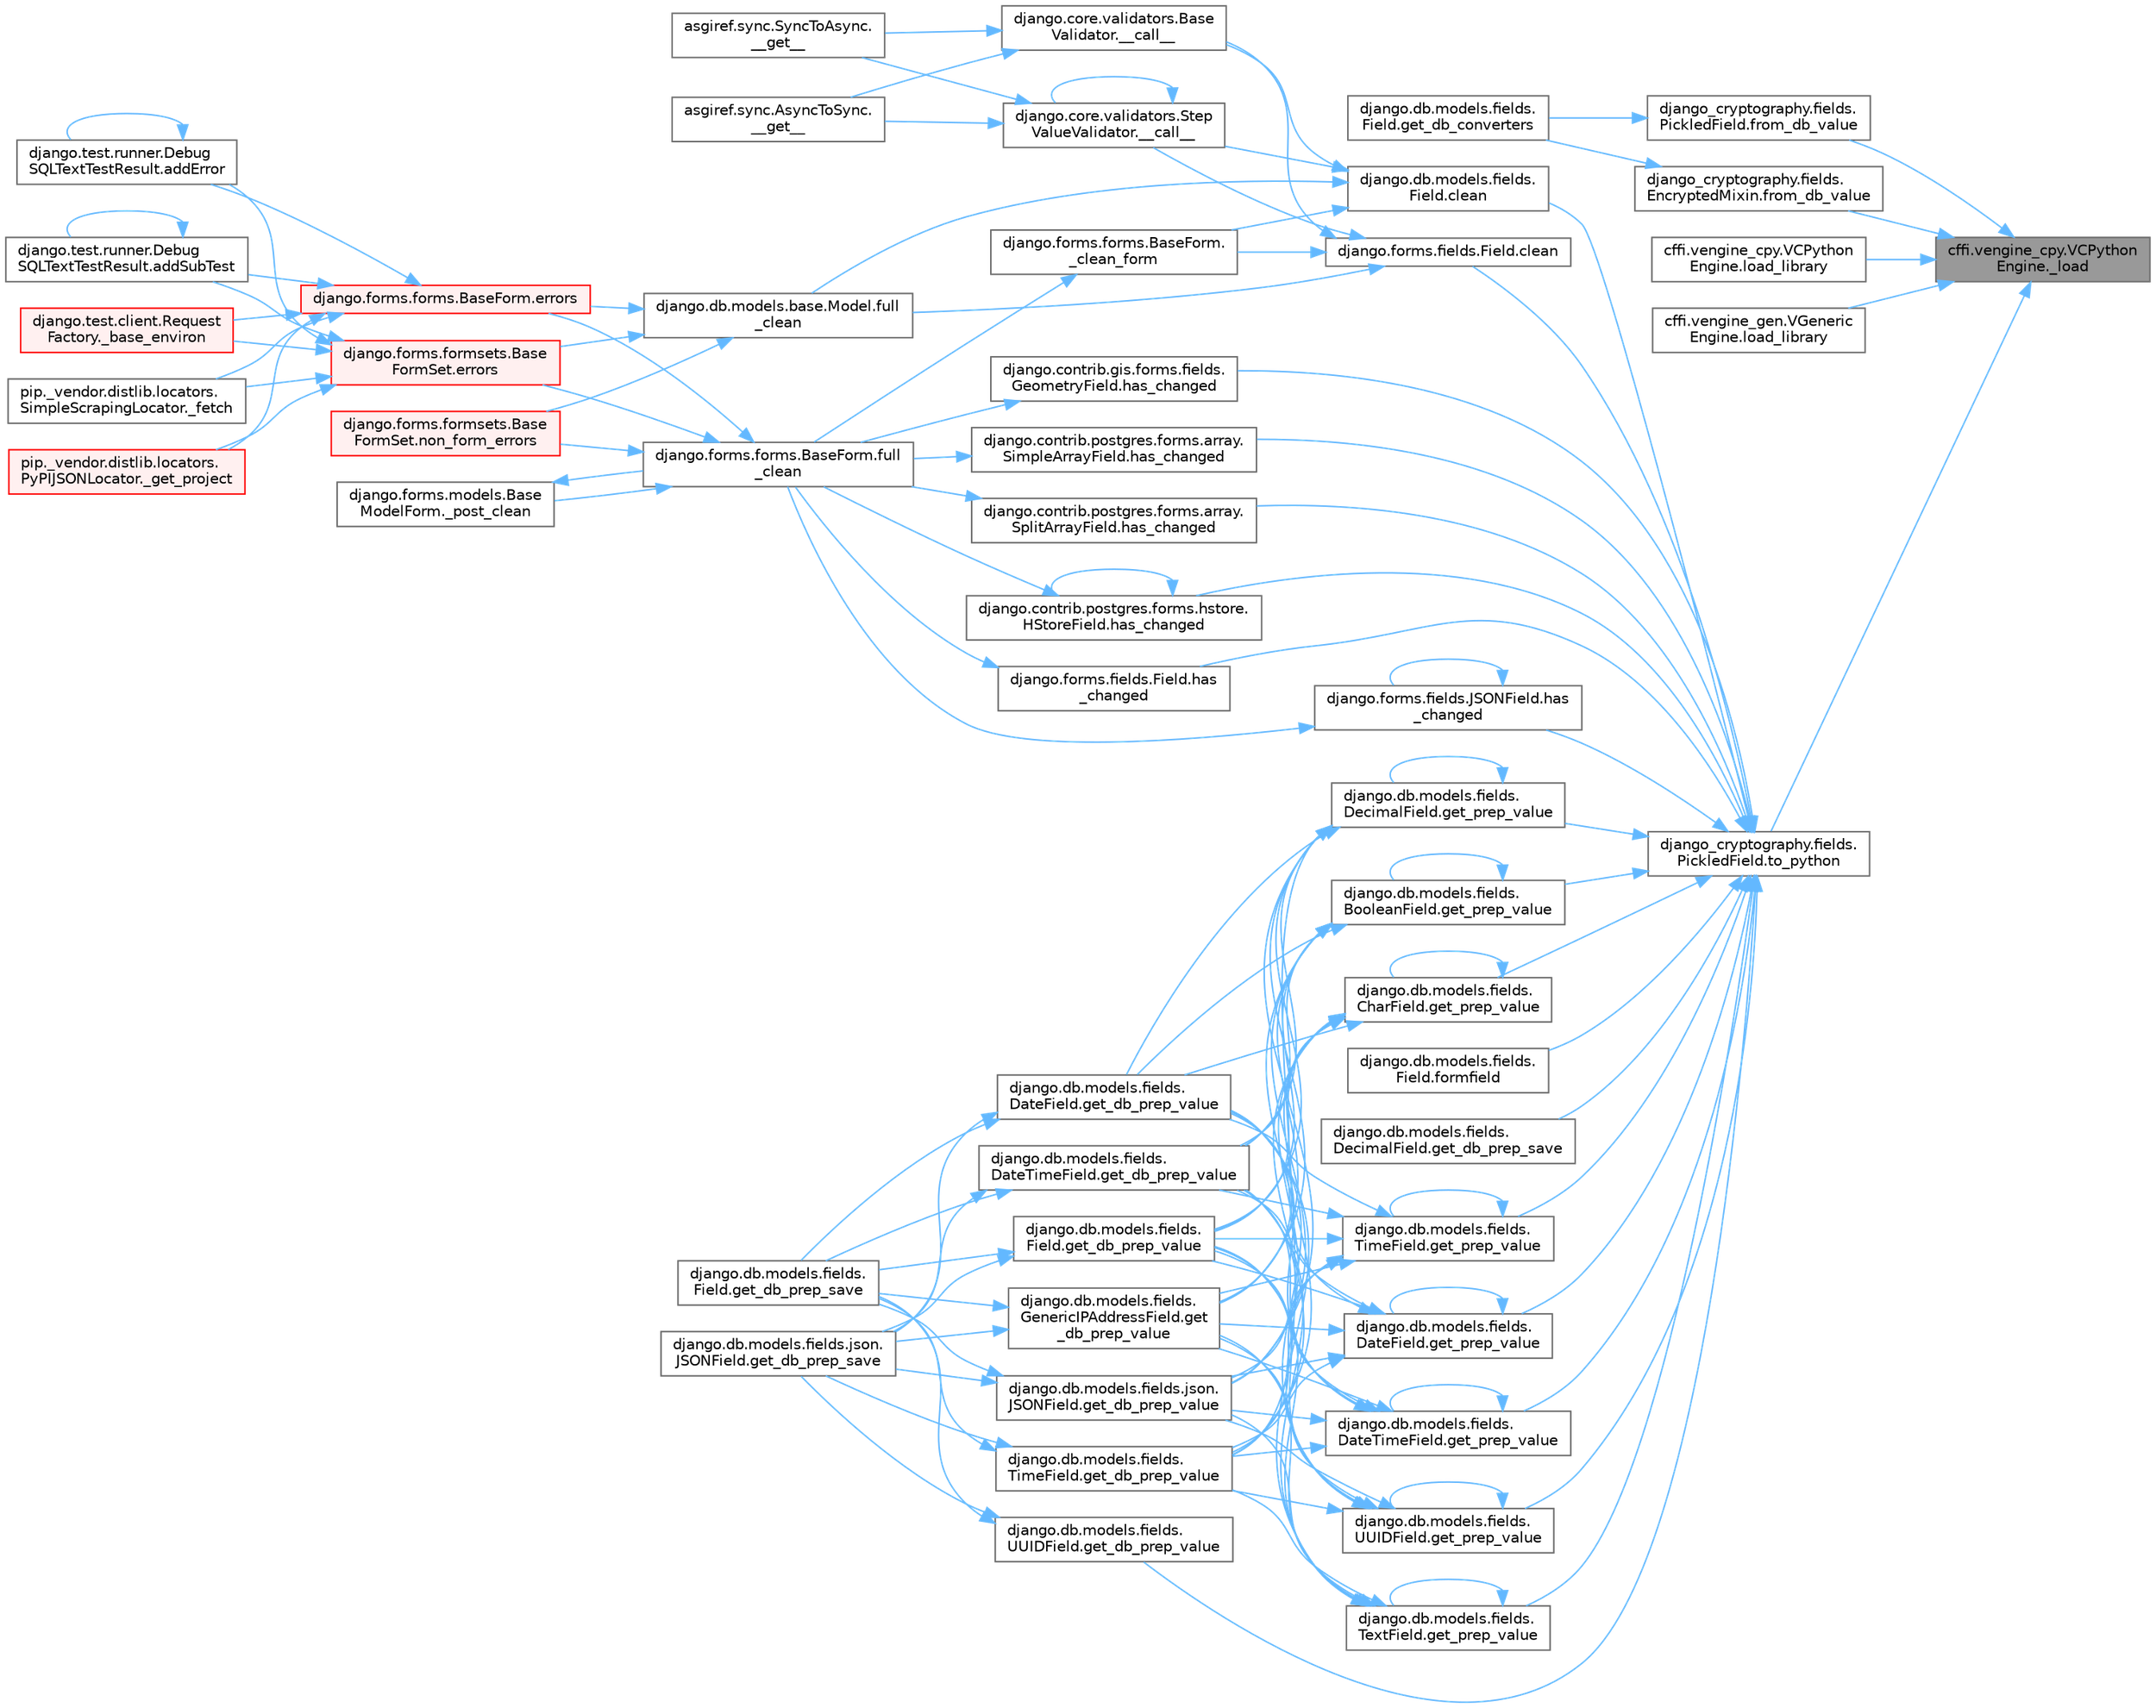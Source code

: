 digraph "cffi.vengine_cpy.VCPythonEngine._load"
{
 // LATEX_PDF_SIZE
  bgcolor="transparent";
  edge [fontname=Helvetica,fontsize=10,labelfontname=Helvetica,labelfontsize=10];
  node [fontname=Helvetica,fontsize=10,shape=box,height=0.2,width=0.4];
  rankdir="RL";
  Node1 [id="Node000001",label="cffi.vengine_cpy.VCPython\lEngine._load",height=0.2,width=0.4,color="gray40", fillcolor="grey60", style="filled", fontcolor="black",tooltip=" "];
  Node1 -> Node2 [id="edge1_Node000001_Node000002",dir="back",color="steelblue1",style="solid",tooltip=" "];
  Node2 [id="Node000002",label="django_cryptography.fields.\lEncryptedMixin.from_db_value",height=0.2,width=0.4,color="grey40", fillcolor="white", style="filled",URL="$classdjango__cryptography_1_1fields_1_1_encrypted_mixin.html#a680c59f81c920670a3caf7ac3f0d05f7",tooltip=" "];
  Node2 -> Node3 [id="edge2_Node000002_Node000003",dir="back",color="steelblue1",style="solid",tooltip=" "];
  Node3 [id="Node000003",label="django.db.models.fields.\lField.get_db_converters",height=0.2,width=0.4,color="grey40", fillcolor="white", style="filled",URL="$classdjango_1_1db_1_1models_1_1fields_1_1_field.html#acba95fe9b50d3d41a1896dc560c6cc31",tooltip=" "];
  Node1 -> Node4 [id="edge3_Node000001_Node000004",dir="back",color="steelblue1",style="solid",tooltip=" "];
  Node4 [id="Node000004",label="django_cryptography.fields.\lPickledField.from_db_value",height=0.2,width=0.4,color="grey40", fillcolor="white", style="filled",URL="$classdjango__cryptography_1_1fields_1_1_pickled_field.html#ae2974258297da8ac115479a9dfceb8b7",tooltip=" "];
  Node4 -> Node3 [id="edge4_Node000004_Node000003",dir="back",color="steelblue1",style="solid",tooltip=" "];
  Node1 -> Node5 [id="edge5_Node000001_Node000005",dir="back",color="steelblue1",style="solid",tooltip=" "];
  Node5 [id="Node000005",label="cffi.vengine_cpy.VCPython\lEngine.load_library",height=0.2,width=0.4,color="grey40", fillcolor="white", style="filled",URL="$classcffi_1_1vengine__cpy_1_1_v_c_python_engine.html#a6b70ae654d6634206ca015849c05dc87",tooltip=" "];
  Node1 -> Node6 [id="edge6_Node000001_Node000006",dir="back",color="steelblue1",style="solid",tooltip=" "];
  Node6 [id="Node000006",label="cffi.vengine_gen.VGeneric\lEngine.load_library",height=0.2,width=0.4,color="grey40", fillcolor="white", style="filled",URL="$classcffi_1_1vengine__gen_1_1_v_generic_engine.html#a5e15ef2401dc481cafa344f0d1ab40b7",tooltip=" "];
  Node1 -> Node7 [id="edge7_Node000001_Node000007",dir="back",color="steelblue1",style="solid",tooltip=" "];
  Node7 [id="Node000007",label="django_cryptography.fields.\lPickledField.to_python",height=0.2,width=0.4,color="grey40", fillcolor="white", style="filled",URL="$classdjango__cryptography_1_1fields_1_1_pickled_field.html#ac3e65c207768dd6d72b9ecbe81ba6b29",tooltip=" "];
  Node7 -> Node8 [id="edge8_Node000007_Node000008",dir="back",color="steelblue1",style="solid",tooltip=" "];
  Node8 [id="Node000008",label="django.db.models.fields.\lField.clean",height=0.2,width=0.4,color="grey40", fillcolor="white", style="filled",URL="$classdjango_1_1db_1_1models_1_1fields_1_1_field.html#a4882fa20e9148ee8315b937e9cea41bf",tooltip=" "];
  Node8 -> Node9 [id="edge9_Node000008_Node000009",dir="back",color="steelblue1",style="solid",tooltip=" "];
  Node9 [id="Node000009",label="django.core.validators.Base\lValidator.__call__",height=0.2,width=0.4,color="grey40", fillcolor="white", style="filled",URL="$classdjango_1_1core_1_1validators_1_1_base_validator.html#ac718256582df714e061c6b927e045d12",tooltip=" "];
  Node9 -> Node10 [id="edge10_Node000009_Node000010",dir="back",color="steelblue1",style="solid",tooltip=" "];
  Node10 [id="Node000010",label="asgiref.sync.AsyncToSync.\l__get__",height=0.2,width=0.4,color="grey40", fillcolor="white", style="filled",URL="$classasgiref_1_1sync_1_1_async_to_sync.html#a23e9ef7a73da98dad9e3f4e65846969b",tooltip=" "];
  Node9 -> Node11 [id="edge11_Node000009_Node000011",dir="back",color="steelblue1",style="solid",tooltip=" "];
  Node11 [id="Node000011",label="asgiref.sync.SyncToAsync.\l__get__",height=0.2,width=0.4,color="grey40", fillcolor="white", style="filled",URL="$classasgiref_1_1sync_1_1_sync_to_async.html#aebdfbe3f01079a529fd2f39810597381",tooltip=" "];
  Node8 -> Node12 [id="edge12_Node000008_Node000012",dir="back",color="steelblue1",style="solid",tooltip=" "];
  Node12 [id="Node000012",label="django.core.validators.Step\lValueValidator.__call__",height=0.2,width=0.4,color="grey40", fillcolor="white", style="filled",URL="$classdjango_1_1core_1_1validators_1_1_step_value_validator.html#aebdbf74fe74c5b999350df9c1852714c",tooltip=" "];
  Node12 -> Node12 [id="edge13_Node000012_Node000012",dir="back",color="steelblue1",style="solid",tooltip=" "];
  Node12 -> Node10 [id="edge14_Node000012_Node000010",dir="back",color="steelblue1",style="solid",tooltip=" "];
  Node12 -> Node11 [id="edge15_Node000012_Node000011",dir="back",color="steelblue1",style="solid",tooltip=" "];
  Node8 -> Node13 [id="edge16_Node000008_Node000013",dir="back",color="steelblue1",style="solid",tooltip=" "];
  Node13 [id="Node000013",label="django.forms.forms.BaseForm.\l_clean_form",height=0.2,width=0.4,color="grey40", fillcolor="white", style="filled",URL="$classdjango_1_1forms_1_1forms_1_1_base_form.html#ae5eed108001c1a75985b75174fe23f1f",tooltip=" "];
  Node13 -> Node14 [id="edge17_Node000013_Node000014",dir="back",color="steelblue1",style="solid",tooltip=" "];
  Node14 [id="Node000014",label="django.forms.forms.BaseForm.full\l_clean",height=0.2,width=0.4,color="grey40", fillcolor="white", style="filled",URL="$classdjango_1_1forms_1_1forms_1_1_base_form.html#a396d2448f658dc84a0f0b473ffaae918",tooltip=" "];
  Node14 -> Node15 [id="edge18_Node000014_Node000015",dir="back",color="steelblue1",style="solid",tooltip=" "];
  Node15 [id="Node000015",label="django.forms.models.Base\lModelForm._post_clean",height=0.2,width=0.4,color="grey40", fillcolor="white", style="filled",URL="$classdjango_1_1forms_1_1models_1_1_base_model_form.html#a83e1c0ea3ba97f3a496d07955d1bf124",tooltip=" "];
  Node15 -> Node14 [id="edge19_Node000015_Node000014",dir="back",color="steelblue1",style="solid",tooltip=" "];
  Node14 -> Node16 [id="edge20_Node000014_Node000016",dir="back",color="steelblue1",style="solid",tooltip=" "];
  Node16 [id="Node000016",label="django.forms.forms.BaseForm.errors",height=0.2,width=0.4,color="red", fillcolor="#FFF0F0", style="filled",URL="$classdjango_1_1forms_1_1forms_1_1_base_form.html#aca47cb75eb6c321d1c429b33eca94d49",tooltip=" "];
  Node16 -> Node17 [id="edge21_Node000016_Node000017",dir="back",color="steelblue1",style="solid",tooltip=" "];
  Node17 [id="Node000017",label="django.test.client.Request\lFactory._base_environ",height=0.2,width=0.4,color="red", fillcolor="#FFF0F0", style="filled",URL="$classdjango_1_1test_1_1client_1_1_request_factory.html#ab650654b992f4e9fc9e30bd0442973c1",tooltip=" "];
  Node16 -> Node602 [id="edge22_Node000016_Node000602",dir="back",color="steelblue1",style="solid",tooltip=" "];
  Node602 [id="Node000602",label="pip._vendor.distlib.locators.\lSimpleScrapingLocator._fetch",height=0.2,width=0.4,color="grey40", fillcolor="white", style="filled",URL="$classpip_1_1__vendor_1_1distlib_1_1locators_1_1_simple_scraping_locator.html#a72156eb8243de03d8881db3caaa60b8c",tooltip=" "];
  Node16 -> Node603 [id="edge23_Node000016_Node000603",dir="back",color="steelblue1",style="solid",tooltip=" "];
  Node603 [id="Node000603",label="pip._vendor.distlib.locators.\lPyPIJSONLocator._get_project",height=0.2,width=0.4,color="red", fillcolor="#FFF0F0", style="filled",URL="$classpip_1_1__vendor_1_1distlib_1_1locators_1_1_py_p_i_j_s_o_n_locator.html#ab5b95d18130e47c0bedca04d7b010bf6",tooltip=" "];
  Node16 -> Node1794 [id="edge24_Node000016_Node001794",dir="back",color="steelblue1",style="solid",tooltip=" "];
  Node1794 [id="Node001794",label="django.test.runner.Debug\lSQLTextTestResult.addError",height=0.2,width=0.4,color="grey40", fillcolor="white", style="filled",URL="$classdjango_1_1test_1_1runner_1_1_debug_s_q_l_text_test_result.html#a398c116f3b7d25563a21e81178271a8a",tooltip=" "];
  Node1794 -> Node1794 [id="edge25_Node001794_Node001794",dir="back",color="steelblue1",style="solid",tooltip=" "];
  Node16 -> Node1795 [id="edge26_Node000016_Node001795",dir="back",color="steelblue1",style="solid",tooltip=" "];
  Node1795 [id="Node001795",label="django.test.runner.Debug\lSQLTextTestResult.addSubTest",height=0.2,width=0.4,color="grey40", fillcolor="white", style="filled",URL="$classdjango_1_1test_1_1runner_1_1_debug_s_q_l_text_test_result.html#a65bae0538566d8bc532c972340744b1e",tooltip=" "];
  Node1795 -> Node1795 [id="edge27_Node001795_Node001795",dir="back",color="steelblue1",style="solid",tooltip=" "];
  Node14 -> Node601 [id="edge28_Node000014_Node000601",dir="back",color="steelblue1",style="solid",tooltip=" "];
  Node601 [id="Node000601",label="django.forms.formsets.Base\lFormSet.errors",height=0.2,width=0.4,color="red", fillcolor="#FFF0F0", style="filled",URL="$classdjango_1_1forms_1_1formsets_1_1_base_form_set.html#a9e249e2240c3ae2775249e3d3da42020",tooltip=" "];
  Node601 -> Node17 [id="edge29_Node000601_Node000017",dir="back",color="steelblue1",style="solid",tooltip=" "];
  Node601 -> Node602 [id="edge30_Node000601_Node000602",dir="back",color="steelblue1",style="solid",tooltip=" "];
  Node601 -> Node603 [id="edge31_Node000601_Node000603",dir="back",color="steelblue1",style="solid",tooltip=" "];
  Node601 -> Node1794 [id="edge32_Node000601_Node001794",dir="back",color="steelblue1",style="solid",tooltip=" "];
  Node601 -> Node1795 [id="edge33_Node000601_Node001795",dir="back",color="steelblue1",style="solid",tooltip=" "];
  Node14 -> Node689 [id="edge34_Node000014_Node000689",dir="back",color="steelblue1",style="solid",tooltip=" "];
  Node689 [id="Node000689",label="django.forms.formsets.Base\lFormSet.non_form_errors",height=0.2,width=0.4,color="red", fillcolor="#FFF0F0", style="filled",URL="$classdjango_1_1forms_1_1formsets_1_1_base_form_set.html#a8b499fb5fdd72c59134bf40aeac2de3c",tooltip=" "];
  Node8 -> Node600 [id="edge35_Node000008_Node000600",dir="back",color="steelblue1",style="solid",tooltip=" "];
  Node600 [id="Node000600",label="django.db.models.base.Model.full\l_clean",height=0.2,width=0.4,color="grey40", fillcolor="white", style="filled",URL="$classdjango_1_1db_1_1models_1_1base_1_1_model.html#a2e68bd042bd3e52b086f8838eeaa416f",tooltip=" "];
  Node600 -> Node16 [id="edge36_Node000600_Node000016",dir="back",color="steelblue1",style="solid",tooltip=" "];
  Node600 -> Node601 [id="edge37_Node000600_Node000601",dir="back",color="steelblue1",style="solid",tooltip=" "];
  Node600 -> Node689 [id="edge38_Node000600_Node000689",dir="back",color="steelblue1",style="solid",tooltip=" "];
  Node7 -> Node599 [id="edge39_Node000007_Node000599",dir="back",color="steelblue1",style="solid",tooltip=" "];
  Node599 [id="Node000599",label="django.forms.fields.Field.clean",height=0.2,width=0.4,color="grey40", fillcolor="white", style="filled",URL="$classdjango_1_1forms_1_1fields_1_1_field.html#aee75acad433887bd31c6f298ebd77195",tooltip=" "];
  Node599 -> Node9 [id="edge40_Node000599_Node000009",dir="back",color="steelblue1",style="solid",tooltip=" "];
  Node599 -> Node12 [id="edge41_Node000599_Node000012",dir="back",color="steelblue1",style="solid",tooltip=" "];
  Node599 -> Node13 [id="edge42_Node000599_Node000013",dir="back",color="steelblue1",style="solid",tooltip=" "];
  Node599 -> Node600 [id="edge43_Node000599_Node000600",dir="back",color="steelblue1",style="solid",tooltip=" "];
  Node7 -> Node1945 [id="edge44_Node000007_Node001945",dir="back",color="steelblue1",style="solid",tooltip=" "];
  Node1945 [id="Node001945",label="django.db.models.fields.\lField.formfield",height=0.2,width=0.4,color="grey40", fillcolor="white", style="filled",URL="$classdjango_1_1db_1_1models_1_1fields_1_1_field.html#a1822195647a4e308ad17ccbeab6ea120",tooltip=" "];
  Node7 -> Node2720 [id="edge45_Node000007_Node002720",dir="back",color="steelblue1",style="solid",tooltip=" "];
  Node2720 [id="Node002720",label="django.db.models.fields.\lDecimalField.get_db_prep_save",height=0.2,width=0.4,color="grey40", fillcolor="white", style="filled",URL="$classdjango_1_1db_1_1models_1_1fields_1_1_decimal_field.html#a46667b50c85f0b4a6cb777431017fc3a",tooltip=" "];
  Node7 -> Node2721 [id="edge46_Node000007_Node002721",dir="back",color="steelblue1",style="solid",tooltip=" "];
  Node2721 [id="Node002721",label="django.db.models.fields.\lUUIDField.get_db_prep_value",height=0.2,width=0.4,color="grey40", fillcolor="white", style="filled",URL="$classdjango_1_1db_1_1models_1_1fields_1_1_u_u_i_d_field.html#a386f708cbcae8153a01c6bc4fde97203",tooltip=" "];
  Node2721 -> Node1880 [id="edge47_Node002721_Node001880",dir="back",color="steelblue1",style="solid",tooltip=" "];
  Node1880 [id="Node001880",label="django.db.models.fields.\lField.get_db_prep_save",height=0.2,width=0.4,color="grey40", fillcolor="white", style="filled",URL="$classdjango_1_1db_1_1models_1_1fields_1_1_field.html#a6ffbf587320e79a62a40af031183c2f2",tooltip=" "];
  Node2721 -> Node1881 [id="edge48_Node002721_Node001881",dir="back",color="steelblue1",style="solid",tooltip=" "];
  Node1881 [id="Node001881",label="django.db.models.fields.json.\lJSONField.get_db_prep_save",height=0.2,width=0.4,color="grey40", fillcolor="white", style="filled",URL="$classdjango_1_1db_1_1models_1_1fields_1_1json_1_1_j_s_o_n_field.html#ab7a67887e20c9c31871531e607b2a133",tooltip=" "];
  Node7 -> Node2722 [id="edge49_Node000007_Node002722",dir="back",color="steelblue1",style="solid",tooltip=" "];
  Node2722 [id="Node002722",label="django.db.models.fields.\lBooleanField.get_prep_value",height=0.2,width=0.4,color="grey40", fillcolor="white", style="filled",URL="$classdjango_1_1db_1_1models_1_1fields_1_1_boolean_field.html#a2c76f741d494c42b977fea4db757b224",tooltip=" "];
  Node2722 -> Node1879 [id="edge50_Node002722_Node001879",dir="back",color="steelblue1",style="solid",tooltip=" "];
  Node1879 [id="Node001879",label="django.db.models.fields.\lDateField.get_db_prep_value",height=0.2,width=0.4,color="grey40", fillcolor="white", style="filled",URL="$classdjango_1_1db_1_1models_1_1fields_1_1_date_field.html#ad6d292b396a9f068e57a55dbcce353aa",tooltip=" "];
  Node1879 -> Node1880 [id="edge51_Node001879_Node001880",dir="back",color="steelblue1",style="solid",tooltip=" "];
  Node1879 -> Node1881 [id="edge52_Node001879_Node001881",dir="back",color="steelblue1",style="solid",tooltip=" "];
  Node2722 -> Node1882 [id="edge53_Node002722_Node001882",dir="back",color="steelblue1",style="solid",tooltip=" "];
  Node1882 [id="Node001882",label="django.db.models.fields.\lDateTimeField.get_db_prep_value",height=0.2,width=0.4,color="grey40", fillcolor="white", style="filled",URL="$classdjango_1_1db_1_1models_1_1fields_1_1_date_time_field.html#ace937a98f687ea3399d88de4eddec0b8",tooltip=" "];
  Node1882 -> Node1880 [id="edge54_Node001882_Node001880",dir="back",color="steelblue1",style="solid",tooltip=" "];
  Node1882 -> Node1881 [id="edge55_Node001882_Node001881",dir="back",color="steelblue1",style="solid",tooltip=" "];
  Node2722 -> Node1883 [id="edge56_Node002722_Node001883",dir="back",color="steelblue1",style="solid",tooltip=" "];
  Node1883 [id="Node001883",label="django.db.models.fields.\lField.get_db_prep_value",height=0.2,width=0.4,color="grey40", fillcolor="white", style="filled",URL="$classdjango_1_1db_1_1models_1_1fields_1_1_field.html#a27b39e33c87cb9d48a2cc249a66459c3",tooltip=" "];
  Node1883 -> Node1880 [id="edge57_Node001883_Node001880",dir="back",color="steelblue1",style="solid",tooltip=" "];
  Node1883 -> Node1881 [id="edge58_Node001883_Node001881",dir="back",color="steelblue1",style="solid",tooltip=" "];
  Node2722 -> Node1884 [id="edge59_Node002722_Node001884",dir="back",color="steelblue1",style="solid",tooltip=" "];
  Node1884 [id="Node001884",label="django.db.models.fields.\lGenericIPAddressField.get\l_db_prep_value",height=0.2,width=0.4,color="grey40", fillcolor="white", style="filled",URL="$classdjango_1_1db_1_1models_1_1fields_1_1_generic_i_p_address_field.html#a0833bb7fa4f729102000a775edc0f4a9",tooltip=" "];
  Node1884 -> Node1880 [id="edge60_Node001884_Node001880",dir="back",color="steelblue1",style="solid",tooltip=" "];
  Node1884 -> Node1881 [id="edge61_Node001884_Node001881",dir="back",color="steelblue1",style="solid",tooltip=" "];
  Node2722 -> Node1885 [id="edge62_Node002722_Node001885",dir="back",color="steelblue1",style="solid",tooltip=" "];
  Node1885 [id="Node001885",label="django.db.models.fields.json.\lJSONField.get_db_prep_value",height=0.2,width=0.4,color="grey40", fillcolor="white", style="filled",URL="$classdjango_1_1db_1_1models_1_1fields_1_1json_1_1_j_s_o_n_field.html#ad89498c756bc8ae7f6e98ca5b7eb5184",tooltip=" "];
  Node1885 -> Node1880 [id="edge63_Node001885_Node001880",dir="back",color="steelblue1",style="solid",tooltip=" "];
  Node1885 -> Node1881 [id="edge64_Node001885_Node001881",dir="back",color="steelblue1",style="solid",tooltip=" "];
  Node2722 -> Node1886 [id="edge65_Node002722_Node001886",dir="back",color="steelblue1",style="solid",tooltip=" "];
  Node1886 [id="Node001886",label="django.db.models.fields.\lTimeField.get_db_prep_value",height=0.2,width=0.4,color="grey40", fillcolor="white", style="filled",URL="$classdjango_1_1db_1_1models_1_1fields_1_1_time_field.html#ac736cd2c62828e3dbee00ff6bae39e84",tooltip=" "];
  Node1886 -> Node1880 [id="edge66_Node001886_Node001880",dir="back",color="steelblue1",style="solid",tooltip=" "];
  Node1886 -> Node1881 [id="edge67_Node001886_Node001881",dir="back",color="steelblue1",style="solid",tooltip=" "];
  Node2722 -> Node2722 [id="edge68_Node002722_Node002722",dir="back",color="steelblue1",style="solid",tooltip=" "];
  Node7 -> Node2723 [id="edge69_Node000007_Node002723",dir="back",color="steelblue1",style="solid",tooltip=" "];
  Node2723 [id="Node002723",label="django.db.models.fields.\lCharField.get_prep_value",height=0.2,width=0.4,color="grey40", fillcolor="white", style="filled",URL="$classdjango_1_1db_1_1models_1_1fields_1_1_char_field.html#a586dde4bef09b94f15ca3b7a3b616a12",tooltip=" "];
  Node2723 -> Node1879 [id="edge70_Node002723_Node001879",dir="back",color="steelblue1",style="solid",tooltip=" "];
  Node2723 -> Node1882 [id="edge71_Node002723_Node001882",dir="back",color="steelblue1",style="solid",tooltip=" "];
  Node2723 -> Node1883 [id="edge72_Node002723_Node001883",dir="back",color="steelblue1",style="solid",tooltip=" "];
  Node2723 -> Node1884 [id="edge73_Node002723_Node001884",dir="back",color="steelblue1",style="solid",tooltip=" "];
  Node2723 -> Node1885 [id="edge74_Node002723_Node001885",dir="back",color="steelblue1",style="solid",tooltip=" "];
  Node2723 -> Node1886 [id="edge75_Node002723_Node001886",dir="back",color="steelblue1",style="solid",tooltip=" "];
  Node2723 -> Node2723 [id="edge76_Node002723_Node002723",dir="back",color="steelblue1",style="solid",tooltip=" "];
  Node7 -> Node2724 [id="edge77_Node000007_Node002724",dir="back",color="steelblue1",style="solid",tooltip=" "];
  Node2724 [id="Node002724",label="django.db.models.fields.\lDateField.get_prep_value",height=0.2,width=0.4,color="grey40", fillcolor="white", style="filled",URL="$classdjango_1_1db_1_1models_1_1fields_1_1_date_field.html#a17fd388efd6c1cc24e4daa2838936247",tooltip=" "];
  Node2724 -> Node1879 [id="edge78_Node002724_Node001879",dir="back",color="steelblue1",style="solid",tooltip=" "];
  Node2724 -> Node1882 [id="edge79_Node002724_Node001882",dir="back",color="steelblue1",style="solid",tooltip=" "];
  Node2724 -> Node1883 [id="edge80_Node002724_Node001883",dir="back",color="steelblue1",style="solid",tooltip=" "];
  Node2724 -> Node1884 [id="edge81_Node002724_Node001884",dir="back",color="steelblue1",style="solid",tooltip=" "];
  Node2724 -> Node1885 [id="edge82_Node002724_Node001885",dir="back",color="steelblue1",style="solid",tooltip=" "];
  Node2724 -> Node1886 [id="edge83_Node002724_Node001886",dir="back",color="steelblue1",style="solid",tooltip=" "];
  Node2724 -> Node2724 [id="edge84_Node002724_Node002724",dir="back",color="steelblue1",style="solid",tooltip=" "];
  Node7 -> Node1878 [id="edge85_Node000007_Node001878",dir="back",color="steelblue1",style="solid",tooltip=" "];
  Node1878 [id="Node001878",label="django.db.models.fields.\lDateTimeField.get_prep_value",height=0.2,width=0.4,color="grey40", fillcolor="white", style="filled",URL="$classdjango_1_1db_1_1models_1_1fields_1_1_date_time_field.html#a96b7b4c4a2af78523ff88dd95ddde877",tooltip=" "];
  Node1878 -> Node1879 [id="edge86_Node001878_Node001879",dir="back",color="steelblue1",style="solid",tooltip=" "];
  Node1878 -> Node1882 [id="edge87_Node001878_Node001882",dir="back",color="steelblue1",style="solid",tooltip=" "];
  Node1878 -> Node1883 [id="edge88_Node001878_Node001883",dir="back",color="steelblue1",style="solid",tooltip=" "];
  Node1878 -> Node1884 [id="edge89_Node001878_Node001884",dir="back",color="steelblue1",style="solid",tooltip=" "];
  Node1878 -> Node1885 [id="edge90_Node001878_Node001885",dir="back",color="steelblue1",style="solid",tooltip=" "];
  Node1878 -> Node1886 [id="edge91_Node001878_Node001886",dir="back",color="steelblue1",style="solid",tooltip=" "];
  Node1878 -> Node1878 [id="edge92_Node001878_Node001878",dir="back",color="steelblue1",style="solid",tooltip=" "];
  Node7 -> Node2725 [id="edge93_Node000007_Node002725",dir="back",color="steelblue1",style="solid",tooltip=" "];
  Node2725 [id="Node002725",label="django.db.models.fields.\lDecimalField.get_prep_value",height=0.2,width=0.4,color="grey40", fillcolor="white", style="filled",URL="$classdjango_1_1db_1_1models_1_1fields_1_1_decimal_field.html#a1d8d3b60ca856194a27f246557cdded5",tooltip=" "];
  Node2725 -> Node1879 [id="edge94_Node002725_Node001879",dir="back",color="steelblue1",style="solid",tooltip=" "];
  Node2725 -> Node1882 [id="edge95_Node002725_Node001882",dir="back",color="steelblue1",style="solid",tooltip=" "];
  Node2725 -> Node1883 [id="edge96_Node002725_Node001883",dir="back",color="steelblue1",style="solid",tooltip=" "];
  Node2725 -> Node1884 [id="edge97_Node002725_Node001884",dir="back",color="steelblue1",style="solid",tooltip=" "];
  Node2725 -> Node1885 [id="edge98_Node002725_Node001885",dir="back",color="steelblue1",style="solid",tooltip=" "];
  Node2725 -> Node1886 [id="edge99_Node002725_Node001886",dir="back",color="steelblue1",style="solid",tooltip=" "];
  Node2725 -> Node2725 [id="edge100_Node002725_Node002725",dir="back",color="steelblue1",style="solid",tooltip=" "];
  Node7 -> Node2726 [id="edge101_Node000007_Node002726",dir="back",color="steelblue1",style="solid",tooltip=" "];
  Node2726 [id="Node002726",label="django.db.models.fields.\lTextField.get_prep_value",height=0.2,width=0.4,color="grey40", fillcolor="white", style="filled",URL="$classdjango_1_1db_1_1models_1_1fields_1_1_text_field.html#aa6f1c919bfc7cb7571f98e02c585ade9",tooltip=" "];
  Node2726 -> Node1879 [id="edge102_Node002726_Node001879",dir="back",color="steelblue1",style="solid",tooltip=" "];
  Node2726 -> Node1882 [id="edge103_Node002726_Node001882",dir="back",color="steelblue1",style="solid",tooltip=" "];
  Node2726 -> Node1883 [id="edge104_Node002726_Node001883",dir="back",color="steelblue1",style="solid",tooltip=" "];
  Node2726 -> Node1884 [id="edge105_Node002726_Node001884",dir="back",color="steelblue1",style="solid",tooltip=" "];
  Node2726 -> Node1885 [id="edge106_Node002726_Node001885",dir="back",color="steelblue1",style="solid",tooltip=" "];
  Node2726 -> Node1886 [id="edge107_Node002726_Node001886",dir="back",color="steelblue1",style="solid",tooltip=" "];
  Node2726 -> Node2726 [id="edge108_Node002726_Node002726",dir="back",color="steelblue1",style="solid",tooltip=" "];
  Node7 -> Node2727 [id="edge109_Node000007_Node002727",dir="back",color="steelblue1",style="solid",tooltip=" "];
  Node2727 [id="Node002727",label="django.db.models.fields.\lTimeField.get_prep_value",height=0.2,width=0.4,color="grey40", fillcolor="white", style="filled",URL="$classdjango_1_1db_1_1models_1_1fields_1_1_time_field.html#a66b3f5bd9d463227ddf9205248c05159",tooltip=" "];
  Node2727 -> Node1879 [id="edge110_Node002727_Node001879",dir="back",color="steelblue1",style="solid",tooltip=" "];
  Node2727 -> Node1882 [id="edge111_Node002727_Node001882",dir="back",color="steelblue1",style="solid",tooltip=" "];
  Node2727 -> Node1883 [id="edge112_Node002727_Node001883",dir="back",color="steelblue1",style="solid",tooltip=" "];
  Node2727 -> Node1884 [id="edge113_Node002727_Node001884",dir="back",color="steelblue1",style="solid",tooltip=" "];
  Node2727 -> Node1885 [id="edge114_Node002727_Node001885",dir="back",color="steelblue1",style="solid",tooltip=" "];
  Node2727 -> Node1886 [id="edge115_Node002727_Node001886",dir="back",color="steelblue1",style="solid",tooltip=" "];
  Node2727 -> Node2727 [id="edge116_Node002727_Node002727",dir="back",color="steelblue1",style="solid",tooltip=" "];
  Node7 -> Node2728 [id="edge117_Node000007_Node002728",dir="back",color="steelblue1",style="solid",tooltip=" "];
  Node2728 [id="Node002728",label="django.db.models.fields.\lUUIDField.get_prep_value",height=0.2,width=0.4,color="grey40", fillcolor="white", style="filled",URL="$classdjango_1_1db_1_1models_1_1fields_1_1_u_u_i_d_field.html#ae74a36923ced617bb42f59f725af7410",tooltip=" "];
  Node2728 -> Node1879 [id="edge118_Node002728_Node001879",dir="back",color="steelblue1",style="solid",tooltip=" "];
  Node2728 -> Node1882 [id="edge119_Node002728_Node001882",dir="back",color="steelblue1",style="solid",tooltip=" "];
  Node2728 -> Node1883 [id="edge120_Node002728_Node001883",dir="back",color="steelblue1",style="solid",tooltip=" "];
  Node2728 -> Node1884 [id="edge121_Node002728_Node001884",dir="back",color="steelblue1",style="solid",tooltip=" "];
  Node2728 -> Node1885 [id="edge122_Node002728_Node001885",dir="back",color="steelblue1",style="solid",tooltip=" "];
  Node2728 -> Node1886 [id="edge123_Node002728_Node001886",dir="back",color="steelblue1",style="solid",tooltip=" "];
  Node2728 -> Node2728 [id="edge124_Node002728_Node002728",dir="back",color="steelblue1",style="solid",tooltip=" "];
  Node7 -> Node2729 [id="edge125_Node000007_Node002729",dir="back",color="steelblue1",style="solid",tooltip=" "];
  Node2729 [id="Node002729",label="django.contrib.gis.forms.fields.\lGeometryField.has_changed",height=0.2,width=0.4,color="grey40", fillcolor="white", style="filled",URL="$classdjango_1_1contrib_1_1gis_1_1forms_1_1fields_1_1_geometry_field.html#a1eea909ca0f411c76fe71d42177c8fdd",tooltip=" "];
  Node2729 -> Node14 [id="edge126_Node002729_Node000014",dir="back",color="steelblue1",style="solid",tooltip=" "];
  Node7 -> Node2730 [id="edge127_Node000007_Node002730",dir="back",color="steelblue1",style="solid",tooltip=" "];
  Node2730 [id="Node002730",label="django.contrib.postgres.forms.array.\lSimpleArrayField.has_changed",height=0.2,width=0.4,color="grey40", fillcolor="white", style="filled",URL="$classdjango_1_1contrib_1_1postgres_1_1forms_1_1array_1_1_simple_array_field.html#a20fa97d79dbf5b63dd367112f46a1aed",tooltip=" "];
  Node2730 -> Node14 [id="edge128_Node002730_Node000014",dir="back",color="steelblue1",style="solid",tooltip=" "];
  Node7 -> Node2731 [id="edge129_Node000007_Node002731",dir="back",color="steelblue1",style="solid",tooltip=" "];
  Node2731 [id="Node002731",label="django.contrib.postgres.forms.array.\lSplitArrayField.has_changed",height=0.2,width=0.4,color="grey40", fillcolor="white", style="filled",URL="$classdjango_1_1contrib_1_1postgres_1_1forms_1_1array_1_1_split_array_field.html#a044afbb76f3a9e62c6d2807e41f8515a",tooltip=" "];
  Node2731 -> Node14 [id="edge130_Node002731_Node000014",dir="back",color="steelblue1",style="solid",tooltip=" "];
  Node7 -> Node2732 [id="edge131_Node000007_Node002732",dir="back",color="steelblue1",style="solid",tooltip=" "];
  Node2732 [id="Node002732",label="django.contrib.postgres.forms.hstore.\lHStoreField.has_changed",height=0.2,width=0.4,color="grey40", fillcolor="white", style="filled",URL="$classdjango_1_1contrib_1_1postgres_1_1forms_1_1hstore_1_1_h_store_field.html#ac5320929c4a6ade3846df2236975b98c",tooltip=" "];
  Node2732 -> Node14 [id="edge132_Node002732_Node000014",dir="back",color="steelblue1",style="solid",tooltip=" "];
  Node2732 -> Node2732 [id="edge133_Node002732_Node002732",dir="back",color="steelblue1",style="solid",tooltip=" "];
  Node7 -> Node2733 [id="edge134_Node000007_Node002733",dir="back",color="steelblue1",style="solid",tooltip=" "];
  Node2733 [id="Node002733",label="django.forms.fields.Field.has\l_changed",height=0.2,width=0.4,color="grey40", fillcolor="white", style="filled",URL="$classdjango_1_1forms_1_1fields_1_1_field.html#a50a1eb1edc4c92885575a8a1d2da380d",tooltip=" "];
  Node2733 -> Node14 [id="edge135_Node002733_Node000014",dir="back",color="steelblue1",style="solid",tooltip=" "];
  Node7 -> Node2734 [id="edge136_Node000007_Node002734",dir="back",color="steelblue1",style="solid",tooltip=" "];
  Node2734 [id="Node002734",label="django.forms.fields.JSONField.has\l_changed",height=0.2,width=0.4,color="grey40", fillcolor="white", style="filled",URL="$classdjango_1_1forms_1_1fields_1_1_j_s_o_n_field.html#aaae558e73ab4b2c8b50d05fb71c761d4",tooltip=" "];
  Node2734 -> Node14 [id="edge137_Node002734_Node000014",dir="back",color="steelblue1",style="solid",tooltip=" "];
  Node2734 -> Node2734 [id="edge138_Node002734_Node002734",dir="back",color="steelblue1",style="solid",tooltip=" "];
}
